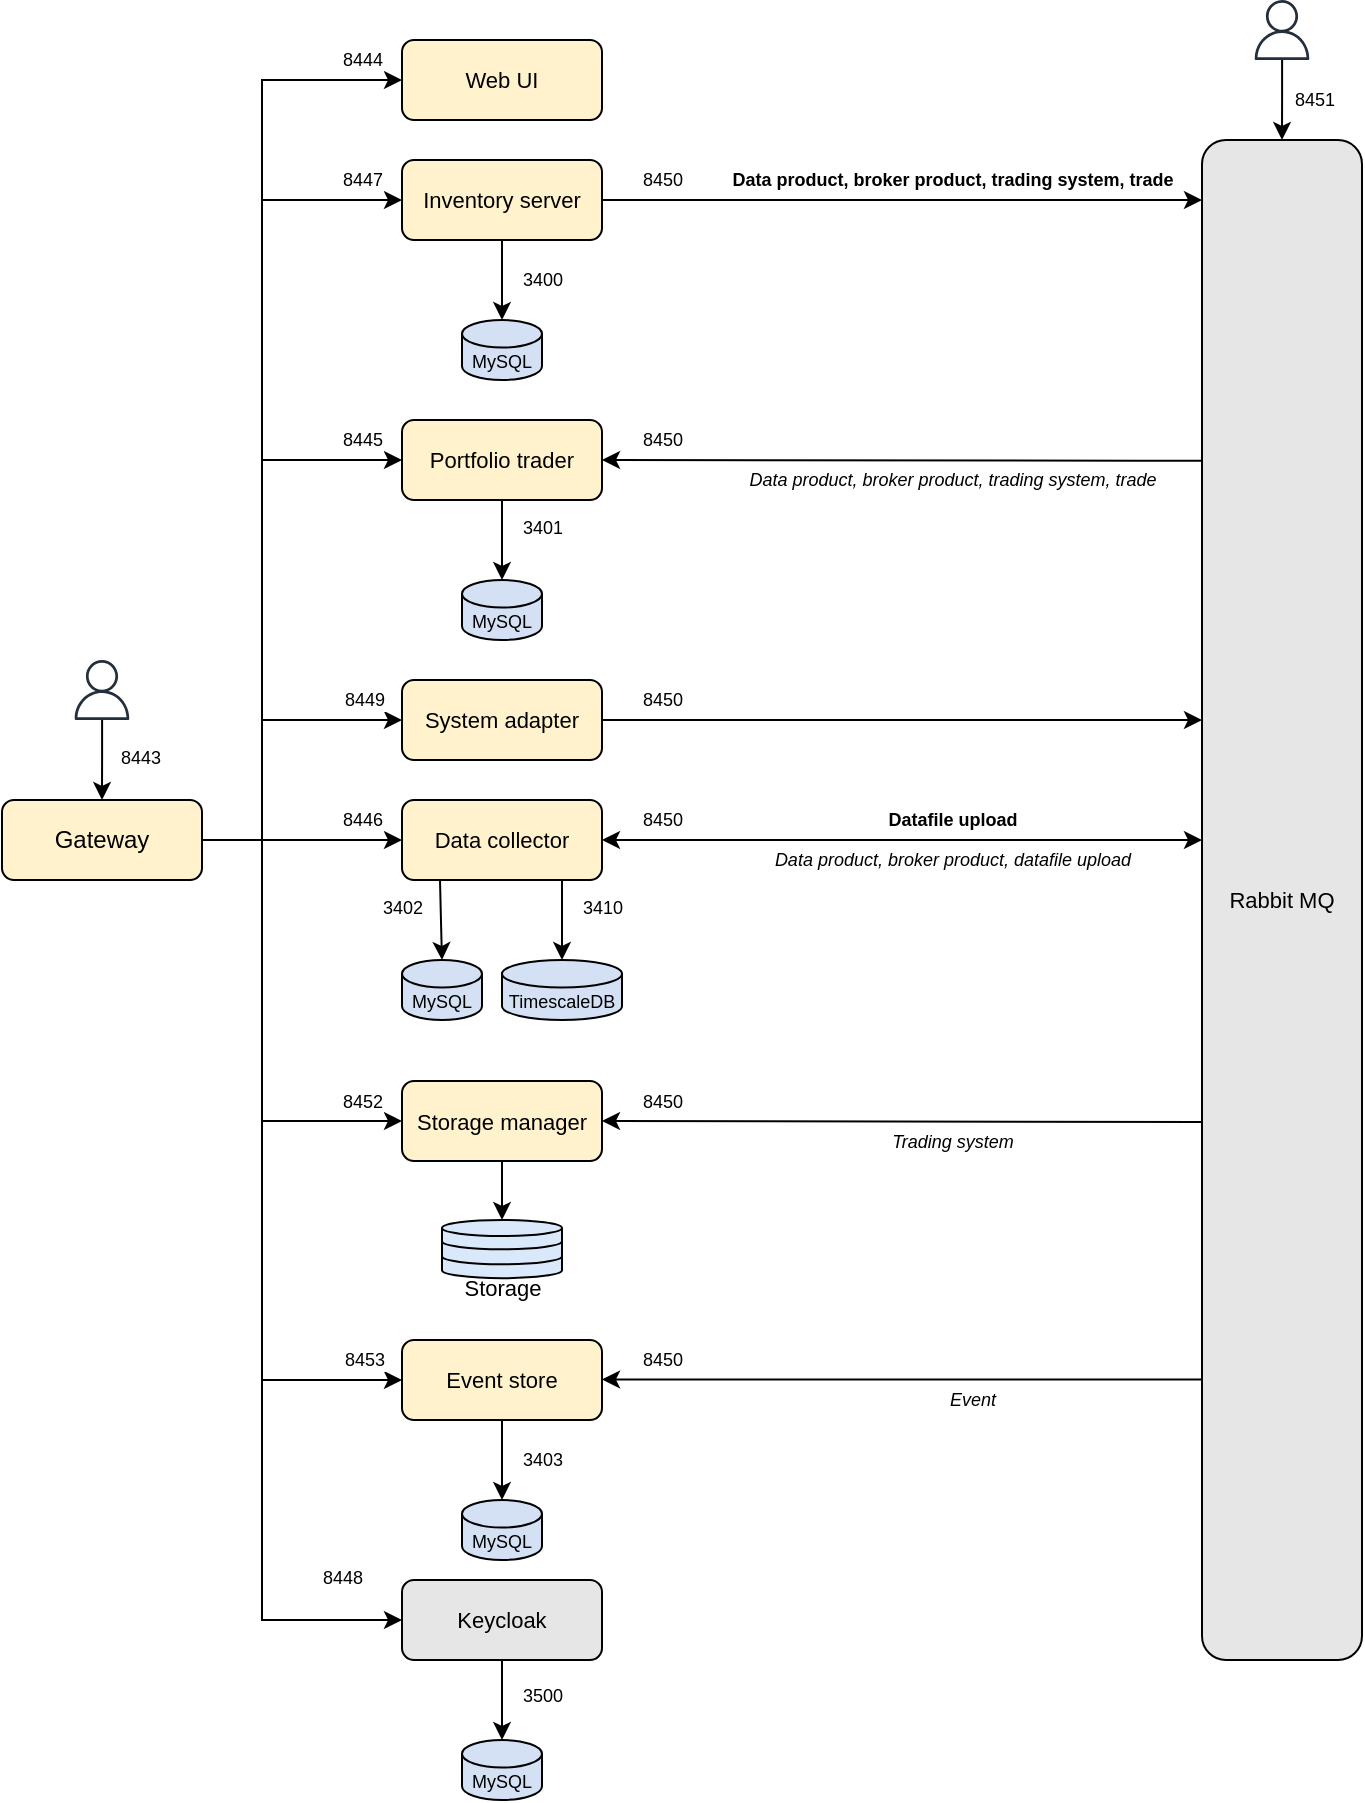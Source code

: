 <mxfile version="28.1.2">
  <diagram name="Page-1" id="pwfQz-sSOffPF5Ie87n6">
    <mxGraphModel dx="1377" dy="814" grid="1" gridSize="10" guides="1" tooltips="1" connect="1" arrows="1" fold="1" page="1" pageScale="1" pageWidth="827" pageHeight="1169" math="0" shadow="0">
      <root>
        <mxCell id="0" />
        <mxCell id="1" parent="0" />
        <mxCell id="_sGpEpvZL02431Neq0mV-9" style="edgeStyle=orthogonalEdgeStyle;rounded=0;orthogonalLoop=1;jettySize=auto;html=1;exitX=1;exitY=0.5;exitDx=0;exitDy=0;entryX=0;entryY=0.5;entryDx=0;entryDy=0;" parent="1" source="_sGpEpvZL02431Neq0mV-1" target="_sGpEpvZL02431Neq0mV-2" edge="1">
          <mxGeometry relative="1" as="geometry">
            <mxPoint x="210" y="50" as="targetPoint" />
            <Array as="points">
              <mxPoint x="170" y="470" />
              <mxPoint x="170" y="90" />
            </Array>
          </mxGeometry>
        </mxCell>
        <mxCell id="_sGpEpvZL02431Neq0mV-16" value="8444" style="edgeLabel;html=1;align=center;verticalAlign=middle;resizable=0;points=[];fontSize=9;" parent="_sGpEpvZL02431Neq0mV-9" vertex="1" connectable="0">
          <mxGeometry x="0.695" y="-2" relative="1" as="geometry">
            <mxPoint x="48" y="-13" as="offset" />
          </mxGeometry>
        </mxCell>
        <mxCell id="_sGpEpvZL02431Neq0mV-10" style="edgeStyle=orthogonalEdgeStyle;rounded=0;orthogonalLoop=1;jettySize=auto;html=1;entryX=0;entryY=0.5;entryDx=0;entryDy=0;exitX=1;exitY=0.5;exitDx=0;exitDy=0;" parent="1" source="_sGpEpvZL02431Neq0mV-1" target="_sGpEpvZL02431Neq0mV-3" edge="1">
          <mxGeometry relative="1" as="geometry">
            <Array as="points">
              <mxPoint x="170" y="470" />
              <mxPoint x="170" y="150" />
            </Array>
          </mxGeometry>
        </mxCell>
        <mxCell id="_sGpEpvZL02431Neq0mV-17" value="8447" style="edgeLabel;html=1;align=center;verticalAlign=middle;resizable=0;points=[];fontSize=9;" parent="_sGpEpvZL02431Neq0mV-10" vertex="1" connectable="0">
          <mxGeometry x="0.618" y="2" relative="1" as="geometry">
            <mxPoint x="52" y="-20" as="offset" />
          </mxGeometry>
        </mxCell>
        <mxCell id="_sGpEpvZL02431Neq0mV-11" style="edgeStyle=orthogonalEdgeStyle;rounded=0;orthogonalLoop=1;jettySize=auto;html=1;entryX=0;entryY=0.5;entryDx=0;entryDy=0;exitX=1;exitY=0.5;exitDx=0;exitDy=0;" parent="1" source="_sGpEpvZL02431Neq0mV-1" target="_sGpEpvZL02431Neq0mV-5" edge="1">
          <mxGeometry relative="1" as="geometry" />
        </mxCell>
        <mxCell id="_sGpEpvZL02431Neq0mV-18" value="8446" style="edgeLabel;html=1;align=center;verticalAlign=middle;resizable=0;points=[];fontSize=9;" parent="_sGpEpvZL02431Neq0mV-11" vertex="1" connectable="0">
          <mxGeometry x="0.538" y="-1" relative="1" as="geometry">
            <mxPoint x="93" y="-11" as="offset" />
          </mxGeometry>
        </mxCell>
        <mxCell id="e6Xa3xUERke05eWlV9_L-16" value="8446" style="edgeLabel;html=1;align=center;verticalAlign=middle;resizable=0;points=[];fontSize=9;" parent="_sGpEpvZL02431Neq0mV-11" vertex="1" connectable="0">
          <mxGeometry x="0.14" relative="1" as="geometry">
            <mxPoint x="23" y="-10" as="offset" />
          </mxGeometry>
        </mxCell>
        <mxCell id="_sGpEpvZL02431Neq0mV-14" style="edgeStyle=orthogonalEdgeStyle;rounded=0;orthogonalLoop=1;jettySize=auto;html=1;entryX=0;entryY=0.5;entryDx=0;entryDy=0;" parent="1" target="_sGpEpvZL02431Neq0mV-7" edge="1">
          <mxGeometry relative="1" as="geometry">
            <mxPoint x="140" y="470" as="sourcePoint" />
            <Array as="points">
              <mxPoint x="170" y="470" />
              <mxPoint x="170" y="410" />
            </Array>
          </mxGeometry>
        </mxCell>
        <mxCell id="_sGpEpvZL02431Neq0mV-21" value="8449" style="edgeLabel;html=1;align=center;verticalAlign=middle;resizable=0;points=[];fontSize=9;" parent="_sGpEpvZL02431Neq0mV-14" vertex="1" connectable="0">
          <mxGeometry x="0.582" y="-3" relative="1" as="geometry">
            <mxPoint x="14" y="-13" as="offset" />
          </mxGeometry>
        </mxCell>
        <mxCell id="_sGpEpvZL02431Neq0mV-15" style="edgeStyle=orthogonalEdgeStyle;rounded=0;orthogonalLoop=1;jettySize=auto;html=1;entryX=0;entryY=0.5;entryDx=0;entryDy=0;exitX=1;exitY=0.5;exitDx=0;exitDy=0;" parent="1" source="_sGpEpvZL02431Neq0mV-1" target="_sGpEpvZL02431Neq0mV-8" edge="1">
          <mxGeometry relative="1" as="geometry">
            <Array as="points">
              <mxPoint x="170" y="470" />
              <mxPoint x="170" y="860" />
            </Array>
          </mxGeometry>
        </mxCell>
        <mxCell id="_sGpEpvZL02431Neq0mV-19" value="8448" style="edgeLabel;html=1;align=center;verticalAlign=middle;resizable=0;points=[];fontSize=9;" parent="_sGpEpvZL02431Neq0mV-15" vertex="1" connectable="0">
          <mxGeometry x="0.667" relative="1" as="geometry">
            <mxPoint x="40" y="-10" as="offset" />
          </mxGeometry>
        </mxCell>
        <mxCell id="cy9EhG2jdux1Q5BCdfHV-5" style="edgeStyle=orthogonalEdgeStyle;rounded=0;orthogonalLoop=1;jettySize=auto;html=1;entryX=0;entryY=0.5;entryDx=0;entryDy=0;" edge="1" parent="1" source="_sGpEpvZL02431Neq0mV-1" target="cy9EhG2jdux1Q5BCdfHV-1">
          <mxGeometry relative="1" as="geometry">
            <Array as="points">
              <mxPoint x="170" y="470" />
              <mxPoint x="170" y="740" />
            </Array>
          </mxGeometry>
        </mxCell>
        <mxCell id="cy9EhG2jdux1Q5BCdfHV-6" value="8453" style="edgeLabel;html=1;align=center;verticalAlign=middle;resizable=0;points=[];fontSize=9;" vertex="1" connectable="0" parent="cy9EhG2jdux1Q5BCdfHV-5">
          <mxGeometry x="0.732" y="2" relative="1" as="geometry">
            <mxPoint x="30" y="-8" as="offset" />
          </mxGeometry>
        </mxCell>
        <mxCell id="_sGpEpvZL02431Neq0mV-1" value="Gateway" style="rounded=1;whiteSpace=wrap;html=1;fillColor=#FFF2CC;" parent="1" vertex="1">
          <mxGeometry x="40" y="450" width="100" height="40" as="geometry" />
        </mxCell>
        <mxCell id="_sGpEpvZL02431Neq0mV-2" value="Web UI" style="rounded=1;whiteSpace=wrap;html=1;fontSize=11;fillColor=#FFF2CC;" parent="1" vertex="1">
          <mxGeometry x="240" y="70" width="100" height="40" as="geometry" />
        </mxCell>
        <mxCell id="_sGpEpvZL02431Neq0mV-3" value="Inventory server" style="rounded=1;whiteSpace=wrap;html=1;fontSize=11;fillColor=#FFF2CC;" parent="1" vertex="1">
          <mxGeometry x="240" y="130" width="100" height="40" as="geometry" />
        </mxCell>
        <mxCell id="_sGpEpvZL02431Neq0mV-5" value="Data collector" style="rounded=1;whiteSpace=wrap;html=1;fontSize=11;fillColor=#FFF2CC;" parent="1" vertex="1">
          <mxGeometry x="240" y="450" width="100" height="40" as="geometry" />
        </mxCell>
        <mxCell id="_sGpEpvZL02431Neq0mV-6" value="Portfolio trader" style="rounded=1;whiteSpace=wrap;html=1;fontSize=11;fillColor=#FFF2CC;" parent="1" vertex="1">
          <mxGeometry x="240" y="260" width="100" height="40" as="geometry" />
        </mxCell>
        <mxCell id="_sGpEpvZL02431Neq0mV-7" value="System adapter" style="rounded=1;whiteSpace=wrap;html=1;fontSize=11;fillColor=#FFF2CC;" parent="1" vertex="1">
          <mxGeometry x="240" y="390" width="100" height="40" as="geometry" />
        </mxCell>
        <mxCell id="_sGpEpvZL02431Neq0mV-8" value="Keycloak" style="rounded=1;whiteSpace=wrap;html=1;fontSize=11;fillColor=#E6E6E6;" parent="1" vertex="1">
          <mxGeometry x="240" y="840" width="100" height="40" as="geometry" />
        </mxCell>
        <mxCell id="_sGpEpvZL02431Neq0mV-12" style="edgeStyle=orthogonalEdgeStyle;rounded=0;orthogonalLoop=1;jettySize=auto;html=1;entryX=0;entryY=0.5;entryDx=0;entryDy=0;exitX=1;exitY=0.5;exitDx=0;exitDy=0;" parent="1" source="_sGpEpvZL02431Neq0mV-1" target="_sGpEpvZL02431Neq0mV-6" edge="1">
          <mxGeometry relative="1" as="geometry">
            <Array as="points">
              <mxPoint x="170" y="470" />
              <mxPoint x="170" y="280" />
            </Array>
          </mxGeometry>
        </mxCell>
        <mxCell id="_sGpEpvZL02431Neq0mV-20" value="8445" style="edgeLabel;html=1;align=center;verticalAlign=middle;resizable=0;points=[];fontSize=9;" parent="_sGpEpvZL02431Neq0mV-12" vertex="1" connectable="0">
          <mxGeometry x="0.531" y="1" relative="1" as="geometry">
            <mxPoint x="48" y="-9" as="offset" />
          </mxGeometry>
        </mxCell>
        <mxCell id="_sGpEpvZL02431Neq0mV-22" value="MySQL" style="shape=cylinder3;whiteSpace=wrap;html=1;boundedLbl=1;backgroundOutline=1;size=6.9;fontSize=9;fillColor=#D4E1F5;" parent="1" vertex="1">
          <mxGeometry x="270" y="210" width="40" height="30" as="geometry" />
        </mxCell>
        <mxCell id="_sGpEpvZL02431Neq0mV-23" value="MySQL" style="shape=cylinder3;whiteSpace=wrap;html=1;boundedLbl=1;backgroundOutline=1;size=6.9;fontSize=9;fillColor=#D4E1F5;" parent="1" vertex="1">
          <mxGeometry x="240" y="530" width="40" height="30" as="geometry" />
        </mxCell>
        <mxCell id="_sGpEpvZL02431Neq0mV-24" value="MySQL" style="shape=cylinder3;whiteSpace=wrap;html=1;boundedLbl=1;backgroundOutline=1;size=6.9;fontSize=9;fillColor=#D4E1F5;" parent="1" vertex="1">
          <mxGeometry x="270" y="340" width="40" height="30" as="geometry" />
        </mxCell>
        <mxCell id="_sGpEpvZL02431Neq0mV-25" value="MySQL" style="shape=cylinder3;whiteSpace=wrap;html=1;boundedLbl=1;backgroundOutline=1;size=6.9;fontSize=9;fillColor=#D4E1F5;" parent="1" vertex="1">
          <mxGeometry x="270" y="920" width="40" height="30" as="geometry" />
        </mxCell>
        <mxCell id="_sGpEpvZL02431Neq0mV-26" style="edgeStyle=orthogonalEdgeStyle;rounded=0;orthogonalLoop=1;jettySize=auto;html=1;entryX=0.5;entryY=0;entryDx=0;entryDy=0;entryPerimeter=0;" parent="1" source="_sGpEpvZL02431Neq0mV-8" target="_sGpEpvZL02431Neq0mV-25" edge="1">
          <mxGeometry relative="1" as="geometry" />
        </mxCell>
        <mxCell id="_sGpEpvZL02431Neq0mV-27" value="3500" style="edgeLabel;html=1;align=center;verticalAlign=middle;resizable=0;points=[];fontSize=9;" parent="_sGpEpvZL02431Neq0mV-26" vertex="1" connectable="0">
          <mxGeometry x="-0.12" y="2" relative="1" as="geometry">
            <mxPoint x="18" as="offset" />
          </mxGeometry>
        </mxCell>
        <mxCell id="_sGpEpvZL02431Neq0mV-28" style="edgeStyle=orthogonalEdgeStyle;rounded=0;orthogonalLoop=1;jettySize=auto;html=1;entryX=0.5;entryY=0;entryDx=0;entryDy=0;entryPerimeter=0;" parent="1" source="_sGpEpvZL02431Neq0mV-6" target="_sGpEpvZL02431Neq0mV-24" edge="1">
          <mxGeometry relative="1" as="geometry" />
        </mxCell>
        <mxCell id="_sGpEpvZL02431Neq0mV-29" value="3401" style="edgeLabel;html=1;align=center;verticalAlign=middle;resizable=0;points=[];fontSize=9;" parent="_sGpEpvZL02431Neq0mV-28" vertex="1" connectable="0">
          <mxGeometry x="0.08" y="1" relative="1" as="geometry">
            <mxPoint x="19" y="-8" as="offset" />
          </mxGeometry>
        </mxCell>
        <mxCell id="_sGpEpvZL02431Neq0mV-30" style="rounded=0;orthogonalLoop=1;jettySize=auto;html=1;entryX=0.5;entryY=0;entryDx=0;entryDy=0;entryPerimeter=0;edgeStyle=orthogonalEdgeStyle;" parent="1" target="_sGpEpvZL02431Neq0mV-23" edge="1">
          <mxGeometry relative="1" as="geometry">
            <mxPoint x="259" y="490" as="sourcePoint" />
            <mxPoint x="230" y="510" as="targetPoint" />
          </mxGeometry>
        </mxCell>
        <mxCell id="_sGpEpvZL02431Neq0mV-31" value="3402" style="edgeLabel;html=1;align=center;verticalAlign=middle;resizable=0;points=[];fontSize=9;" parent="_sGpEpvZL02431Neq0mV-30" vertex="1" connectable="0">
          <mxGeometry x="0.14" y="-1" relative="1" as="geometry">
            <mxPoint x="-19" y="-9" as="offset" />
          </mxGeometry>
        </mxCell>
        <mxCell id="_sGpEpvZL02431Neq0mV-32" style="edgeStyle=orthogonalEdgeStyle;rounded=0;orthogonalLoop=1;jettySize=auto;html=1;entryX=0.5;entryY=0;entryDx=0;entryDy=0;entryPerimeter=0;" parent="1" source="_sGpEpvZL02431Neq0mV-3" target="_sGpEpvZL02431Neq0mV-22" edge="1">
          <mxGeometry relative="1" as="geometry">
            <mxPoint x="390" y="150" as="targetPoint" />
          </mxGeometry>
        </mxCell>
        <mxCell id="_sGpEpvZL02431Neq0mV-33" value="3400" style="edgeLabel;html=1;align=center;verticalAlign=middle;resizable=0;points=[];fontSize=9;" parent="_sGpEpvZL02431Neq0mV-32" vertex="1" connectable="0">
          <mxGeometry relative="1" as="geometry">
            <mxPoint x="20" as="offset" />
          </mxGeometry>
        </mxCell>
        <mxCell id="_sGpEpvZL02431Neq0mV-35" style="edgeStyle=orthogonalEdgeStyle;rounded=0;orthogonalLoop=1;jettySize=auto;html=1;entryX=0.5;entryY=0;entryDx=0;entryDy=0;" parent="1" source="_sGpEpvZL02431Neq0mV-34" target="_sGpEpvZL02431Neq0mV-1" edge="1">
          <mxGeometry relative="1" as="geometry" />
        </mxCell>
        <mxCell id="_sGpEpvZL02431Neq0mV-36" value="8443" style="edgeLabel;html=1;align=center;verticalAlign=middle;resizable=0;points=[];fontSize=9;" parent="_sGpEpvZL02431Neq0mV-35" vertex="1" connectable="0">
          <mxGeometry x="-0.01" y="4" relative="1" as="geometry">
            <mxPoint x="15" y="-1" as="offset" />
          </mxGeometry>
        </mxCell>
        <mxCell id="_sGpEpvZL02431Neq0mV-34" value="" style="sketch=0;outlineConnect=0;fontColor=#232F3E;gradientColor=none;fillColor=#232F3D;strokeColor=none;dashed=0;verticalLabelPosition=bottom;verticalAlign=top;align=center;html=1;fontSize=12;fontStyle=0;aspect=fixed;pointerEvents=1;shape=mxgraph.aws4.user;" parent="1" vertex="1">
          <mxGeometry x="75" y="380" width="30" height="30" as="geometry" />
        </mxCell>
        <mxCell id="_sGpEpvZL02431Neq0mV-39" value="TimescaleDB" style="shape=cylinder3;whiteSpace=wrap;html=1;boundedLbl=1;backgroundOutline=1;size=6.9;fontSize=9;fillColor=#D4E1F5;" parent="1" vertex="1">
          <mxGeometry x="290" y="530" width="60" height="30" as="geometry" />
        </mxCell>
        <mxCell id="_sGpEpvZL02431Neq0mV-41" style="rounded=0;orthogonalLoop=1;jettySize=auto;html=1;edgeStyle=orthogonalEdgeStyle;entryX=0.5;entryY=0;entryDx=0;entryDy=0;entryPerimeter=0;" parent="1" source="_sGpEpvZL02431Neq0mV-5" target="_sGpEpvZL02431Neq0mV-39" edge="1">
          <mxGeometry relative="1" as="geometry">
            <Array as="points">
              <mxPoint x="320" y="500" />
              <mxPoint x="320" y="500" />
            </Array>
            <mxPoint x="400" y="510" as="sourcePoint" />
            <mxPoint x="450" y="580" as="targetPoint" />
          </mxGeometry>
        </mxCell>
        <mxCell id="_sGpEpvZL02431Neq0mV-45" value="3410" style="edgeLabel;html=1;align=center;verticalAlign=middle;resizable=0;points=[];fontSize=9;" parent="_sGpEpvZL02431Neq0mV-41" vertex="1" connectable="0">
          <mxGeometry x="0.046" relative="1" as="geometry">
            <mxPoint x="20" y="-7" as="offset" />
          </mxGeometry>
        </mxCell>
        <mxCell id="9ivNpmz6lvk3FCHe2IXy-1" value="Rabbit MQ" style="rounded=1;whiteSpace=wrap;html=1;fontSize=11;fillColor=#E6E6E6;" parent="1" vertex="1">
          <mxGeometry x="640" y="120" width="80" height="760" as="geometry" />
        </mxCell>
        <mxCell id="9ivNpmz6lvk3FCHe2IXy-2" value="8450" style="edgeStyle=orthogonalEdgeStyle;rounded=0;orthogonalLoop=1;jettySize=auto;html=1;fontSize=9;exitX=1;exitY=0.5;exitDx=0;exitDy=0;" parent="1" source="_sGpEpvZL02431Neq0mV-3" edge="1">
          <mxGeometry x="-0.8" y="10" relative="1" as="geometry">
            <mxPoint x="530" y="140" as="sourcePoint" />
            <mxPoint x="640" y="150" as="targetPoint" />
            <Array as="points">
              <mxPoint x="640" y="150" />
            </Array>
            <mxPoint as="offset" />
          </mxGeometry>
        </mxCell>
        <mxCell id="9ivNpmz6lvk3FCHe2IXy-4" value="8450" style="edgeStyle=orthogonalEdgeStyle;rounded=0;orthogonalLoop=1;jettySize=auto;html=1;entryX=1;entryY=0.5;entryDx=0;entryDy=0;fontSize=9;exitX=0;exitY=0.211;exitDx=0;exitDy=0;exitPerimeter=0;" parent="1" source="9ivNpmz6lvk3FCHe2IXy-1" target="_sGpEpvZL02431Neq0mV-6" edge="1">
          <mxGeometry x="0.802" y="-10" relative="1" as="geometry">
            <mxPoint x="609" y="260" as="sourcePoint" />
            <mxPoint x="380" y="490" as="targetPoint" />
            <Array as="points">
              <mxPoint x="609" y="280" />
            </Array>
            <mxPoint as="offset" />
          </mxGeometry>
        </mxCell>
        <mxCell id="9ivNpmz6lvk3FCHe2IXy-5" value="8451" style="edgeLabel;html=1;align=center;verticalAlign=middle;resizable=0;points=[];fontSize=9;" parent="9ivNpmz6lvk3FCHe2IXy-4" vertex="1" connectable="0">
          <mxGeometry relative="1" as="geometry">
            <mxPoint x="206" y="-180" as="offset" />
          </mxGeometry>
        </mxCell>
        <mxCell id="9ivNpmz6lvk3FCHe2IXy-8" value="" style="sketch=0;outlineConnect=0;fontColor=#232F3E;gradientColor=none;fillColor=#232F3D;strokeColor=none;dashed=0;verticalLabelPosition=bottom;verticalAlign=top;align=center;html=1;fontSize=12;fontStyle=0;aspect=fixed;pointerEvents=1;shape=mxgraph.aws4.user;" parent="1" vertex="1">
          <mxGeometry x="665" y="50" width="30" height="30" as="geometry" />
        </mxCell>
        <mxCell id="9ivNpmz6lvk3FCHe2IXy-9" style="edgeStyle=orthogonalEdgeStyle;rounded=0;orthogonalLoop=1;jettySize=auto;html=1;entryX=0.5;entryY=0;entryDx=0;entryDy=0;" parent="1" source="9ivNpmz6lvk3FCHe2IXy-8" target="9ivNpmz6lvk3FCHe2IXy-1" edge="1">
          <mxGeometry relative="1" as="geometry">
            <mxPoint x="680" y="90" as="sourcePoint" />
            <mxPoint x="679.45" y="100" as="targetPoint" />
          </mxGeometry>
        </mxCell>
        <mxCell id="e6Xa3xUERke05eWlV9_L-13" value="" style="edgeStyle=orthogonalEdgeStyle;rounded=0;orthogonalLoop=1;jettySize=auto;html=1;" parent="1" source="e6Xa3xUERke05eWlV9_L-1" edge="1">
          <mxGeometry relative="1" as="geometry">
            <mxPoint x="290" y="660" as="targetPoint" />
          </mxGeometry>
        </mxCell>
        <mxCell id="e6Xa3xUERke05eWlV9_L-1" value="Storage manager" style="rounded=1;whiteSpace=wrap;html=1;fontSize=11;fillColor=#FFF2CC;" parent="1" vertex="1">
          <mxGeometry x="240" y="590.5" width="100" height="40" as="geometry" />
        </mxCell>
        <mxCell id="e6Xa3xUERke05eWlV9_L-2" style="edgeStyle=orthogonalEdgeStyle;rounded=0;orthogonalLoop=1;jettySize=auto;html=1;entryX=0;entryY=0.5;entryDx=0;entryDy=0;exitX=1;exitY=0.5;exitDx=0;exitDy=0;" parent="1" source="_sGpEpvZL02431Neq0mV-1" target="e6Xa3xUERke05eWlV9_L-1" edge="1">
          <mxGeometry relative="1" as="geometry">
            <mxPoint x="520" y="260" as="sourcePoint" />
            <mxPoint x="580" y="350" as="targetPoint" />
            <Array as="points">
              <mxPoint x="170" y="470" />
              <mxPoint x="170" y="611" />
            </Array>
          </mxGeometry>
        </mxCell>
        <mxCell id="e6Xa3xUERke05eWlV9_L-3" value="8452" style="edgeLabel;html=1;align=center;verticalAlign=middle;resizable=0;points=[];fontSize=9;" parent="e6Xa3xUERke05eWlV9_L-2" vertex="1" connectable="0">
          <mxGeometry x="0.582" y="-3" relative="1" as="geometry">
            <mxPoint x="30" y="-13" as="offset" />
          </mxGeometry>
        </mxCell>
        <mxCell id="e6Xa3xUERke05eWlV9_L-4" value="8450" style="edgeStyle=orthogonalEdgeStyle;rounded=0;orthogonalLoop=1;jettySize=auto;html=1;entryX=1;entryY=0.5;entryDx=0;entryDy=0;fontSize=9;" parent="1" target="e6Xa3xUERke05eWlV9_L-1" edge="1">
          <mxGeometry x="0.8" y="-10" relative="1" as="geometry">
            <mxPoint x="640" y="611" as="sourcePoint" />
            <mxPoint x="629.75" y="490" as="targetPoint" />
            <Array as="points">
              <mxPoint x="640" y="611" />
              <mxPoint x="490" y="611" />
            </Array>
            <mxPoint as="offset" />
          </mxGeometry>
        </mxCell>
        <mxCell id="e6Xa3xUERke05eWlV9_L-6" value="8450" style="edgeStyle=orthogonalEdgeStyle;rounded=0;orthogonalLoop=1;jettySize=auto;html=1;fontSize=9;exitX=1;exitY=0.5;exitDx=0;exitDy=0;" parent="1" source="_sGpEpvZL02431Neq0mV-7" target="9ivNpmz6lvk3FCHe2IXy-1" edge="1">
          <mxGeometry x="-0.8" y="10" relative="1" as="geometry">
            <mxPoint x="519.75" y="350" as="sourcePoint" />
            <mxPoint x="610" y="410" as="targetPoint" />
            <mxPoint as="offset" />
            <Array as="points">
              <mxPoint x="560" y="410" />
              <mxPoint x="560" y="410" />
            </Array>
          </mxGeometry>
        </mxCell>
        <mxCell id="e6Xa3xUERke05eWlV9_L-8" value="8450" style="edgeStyle=orthogonalEdgeStyle;rounded=0;orthogonalLoop=1;jettySize=auto;html=1;entryX=1;entryY=0.5;entryDx=0;entryDy=0;fontSize=9;startArrow=classic;startFill=1;" parent="1" target="_sGpEpvZL02431Neq0mV-5" edge="1">
          <mxGeometry x="0.801" y="-10" relative="1" as="geometry">
            <mxPoint x="640" y="470" as="sourcePoint" />
            <mxPoint x="370" y="420" as="targetPoint" />
            <mxPoint as="offset" />
            <Array as="points">
              <mxPoint x="640" y="470" />
            </Array>
          </mxGeometry>
        </mxCell>
        <mxCell id="e6Xa3xUERke05eWlV9_L-18" value="&lt;font style=&quot;font-size: 11px;&quot;&gt;Storage&lt;/font&gt;" style="text;strokeColor=none;fillColor=none;html=1;fontSize=24;fontStyle=0;verticalAlign=middle;align=center;" parent="1" vertex="1">
          <mxGeometry x="250" y="680" width="80" height="20" as="geometry" />
        </mxCell>
        <mxCell id="e6Xa3xUERke05eWlV9_L-19" value="&lt;font&gt;Data product, broker product, datafile upload&lt;/font&gt;" style="text;strokeColor=none;fillColor=none;html=1;fontSize=9;fontStyle=2;verticalAlign=middle;align=center;" parent="1" vertex="1">
          <mxGeometry x="400" y="470" width="230" height="20" as="geometry" />
        </mxCell>
        <mxCell id="e6Xa3xUERke05eWlV9_L-21" value="&lt;font&gt;Datafile upload&lt;/font&gt;" style="text;strokeColor=none;fillColor=none;html=1;fontSize=9;fontStyle=1;verticalAlign=middle;align=center;" parent="1" vertex="1">
          <mxGeometry x="400" y="450" width="230" height="20" as="geometry" />
        </mxCell>
        <mxCell id="e6Xa3xUERke05eWlV9_L-22" value="&lt;font&gt;Data product, broker product, trading system, trade&lt;/font&gt;" style="text;strokeColor=none;fillColor=none;html=1;fontSize=9;fontStyle=1;verticalAlign=middle;align=center;" parent="1" vertex="1">
          <mxGeometry x="400" y="130" width="230" height="20" as="geometry" />
        </mxCell>
        <mxCell id="e6Xa3xUERke05eWlV9_L-23" value="&lt;font&gt;Data product, broker product, trading system, trade&lt;/font&gt;" style="text;strokeColor=none;fillColor=none;html=1;fontSize=9;fontStyle=2;verticalAlign=middle;align=center;" parent="1" vertex="1">
          <mxGeometry x="400" y="280" width="230" height="20" as="geometry" />
        </mxCell>
        <mxCell id="e6Xa3xUERke05eWlV9_L-24" value="&lt;font&gt;Trading system&lt;/font&gt;" style="text;strokeColor=none;fillColor=none;html=1;fontSize=9;fontStyle=2;verticalAlign=middle;align=center;" parent="1" vertex="1">
          <mxGeometry x="400" y="610.5" width="230" height="20" as="geometry" />
        </mxCell>
        <mxCell id="oLsfEnohRu9DNw6726rV-1" value="" style="html=1;verticalLabelPosition=bottom;align=center;labelBackgroundColor=#ffffff;verticalAlign=top;strokeWidth=1;shadow=0;dashed=0;shape=mxgraph.ios7.icons.data;fillStyle=solid;fillColor=light-dark(#dae8fc, #005a68);" parent="1" vertex="1">
          <mxGeometry x="260" y="660" width="60" height="29.1" as="geometry" />
        </mxCell>
        <mxCell id="cy9EhG2jdux1Q5BCdfHV-3" value="" style="edgeStyle=orthogonalEdgeStyle;rounded=0;orthogonalLoop=1;jettySize=auto;html=1;" edge="1" parent="1" source="cy9EhG2jdux1Q5BCdfHV-1" target="cy9EhG2jdux1Q5BCdfHV-2">
          <mxGeometry relative="1" as="geometry" />
        </mxCell>
        <mxCell id="cy9EhG2jdux1Q5BCdfHV-4" value="3403" style="edgeLabel;html=1;align=center;verticalAlign=middle;resizable=0;points=[];fontSize=9;" vertex="1" connectable="0" parent="cy9EhG2jdux1Q5BCdfHV-3">
          <mxGeometry x="-0.35" relative="1" as="geometry">
            <mxPoint x="20" y="7" as="offset" />
          </mxGeometry>
        </mxCell>
        <mxCell id="cy9EhG2jdux1Q5BCdfHV-1" value="Event store" style="rounded=1;whiteSpace=wrap;html=1;fontSize=11;fillColor=#FFF2CC;" vertex="1" parent="1">
          <mxGeometry x="240" y="720" width="100" height="40" as="geometry" />
        </mxCell>
        <mxCell id="cy9EhG2jdux1Q5BCdfHV-2" value="MySQL" style="shape=cylinder3;whiteSpace=wrap;html=1;boundedLbl=1;backgroundOutline=1;size=6.9;fontSize=9;fillColor=#D4E1F5;" vertex="1" parent="1">
          <mxGeometry x="270" y="800" width="40" height="30" as="geometry" />
        </mxCell>
        <mxCell id="cy9EhG2jdux1Q5BCdfHV-7" value="8450" style="edgeStyle=orthogonalEdgeStyle;rounded=0;orthogonalLoop=1;jettySize=auto;html=1;entryX=1;entryY=0.5;entryDx=0;entryDy=0;fontSize=9;" edge="1" parent="1">
          <mxGeometry x="0.8" y="-10" relative="1" as="geometry">
            <mxPoint x="640" y="739.75" as="sourcePoint" />
            <mxPoint x="340" y="739.75" as="targetPoint" />
            <Array as="points">
              <mxPoint x="640" y="739.75" />
              <mxPoint x="490" y="739.75" />
            </Array>
            <mxPoint as="offset" />
          </mxGeometry>
        </mxCell>
        <mxCell id="cy9EhG2jdux1Q5BCdfHV-9" value="Event" style="text;strokeColor=none;fillColor=none;html=1;fontSize=9;fontStyle=2;verticalAlign=middle;align=center;" vertex="1" parent="1">
          <mxGeometry x="410" y="740" width="230" height="20" as="geometry" />
        </mxCell>
      </root>
    </mxGraphModel>
  </diagram>
</mxfile>
